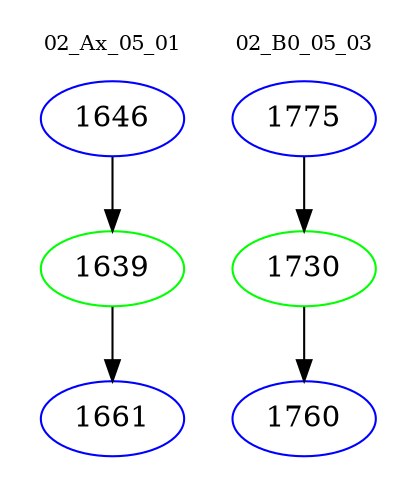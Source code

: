 digraph{
subgraph cluster_0 {
color = white
label = "02_Ax_05_01";
fontsize=10;
T0_1646 [label="1646", color="blue"]
T0_1646 -> T0_1639 [color="black"]
T0_1639 [label="1639", color="green"]
T0_1639 -> T0_1661 [color="black"]
T0_1661 [label="1661", color="blue"]
}
subgraph cluster_1 {
color = white
label = "02_B0_05_03";
fontsize=10;
T1_1775 [label="1775", color="blue"]
T1_1775 -> T1_1730 [color="black"]
T1_1730 [label="1730", color="green"]
T1_1730 -> T1_1760 [color="black"]
T1_1760 [label="1760", color="blue"]
}
}
